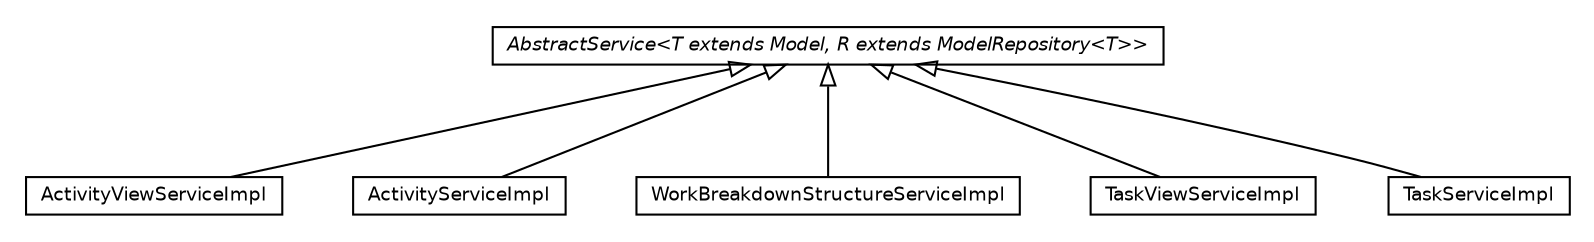 #!/usr/local/bin/dot
#
# Class diagram 
# Generated by UMLGraph version R5_6 (http://www.umlgraph.org/)
#

digraph G {
	edge [fontname="Helvetica",fontsize=10,labelfontname="Helvetica",labelfontsize=10];
	node [fontname="Helvetica",fontsize=10,shape=plaintext];
	nodesep=0.25;
	ranksep=0.5;
	// net.ljcomputing.sr.service.impl.ActivityViewServiceImpl
	c1293 [label=<<table title="net.ljcomputing.sr.service.impl.ActivityViewServiceImpl" border="0" cellborder="1" cellspacing="0" cellpadding="2" port="p" href="./ActivityViewServiceImpl.html">
		<tr><td><table border="0" cellspacing="0" cellpadding="1">
<tr><td align="center" balign="center"> ActivityViewServiceImpl </td></tr>
		</table></td></tr>
		</table>>, URL="./ActivityViewServiceImpl.html", fontname="Helvetica", fontcolor="black", fontsize=9.0];
	// net.ljcomputing.sr.service.impl.ActivityServiceImpl
	c1294 [label=<<table title="net.ljcomputing.sr.service.impl.ActivityServiceImpl" border="0" cellborder="1" cellspacing="0" cellpadding="2" port="p" href="./ActivityServiceImpl.html">
		<tr><td><table border="0" cellspacing="0" cellpadding="1">
<tr><td align="center" balign="center"> ActivityServiceImpl </td></tr>
		</table></td></tr>
		</table>>, URL="./ActivityServiceImpl.html", fontname="Helvetica", fontcolor="black", fontsize=9.0];
	// net.ljcomputing.sr.service.impl.WorkBreakdownStructureServiceImpl
	c1295 [label=<<table title="net.ljcomputing.sr.service.impl.WorkBreakdownStructureServiceImpl" border="0" cellborder="1" cellspacing="0" cellpadding="2" port="p" href="./WorkBreakdownStructureServiceImpl.html">
		<tr><td><table border="0" cellspacing="0" cellpadding="1">
<tr><td align="center" balign="center"> WorkBreakdownStructureServiceImpl </td></tr>
		</table></td></tr>
		</table>>, URL="./WorkBreakdownStructureServiceImpl.html", fontname="Helvetica", fontcolor="black", fontsize=9.0];
	// net.ljcomputing.sr.service.impl.TaskViewServiceImpl
	c1296 [label=<<table title="net.ljcomputing.sr.service.impl.TaskViewServiceImpl" border="0" cellborder="1" cellspacing="0" cellpadding="2" port="p" href="./TaskViewServiceImpl.html">
		<tr><td><table border="0" cellspacing="0" cellpadding="1">
<tr><td align="center" balign="center"> TaskViewServiceImpl </td></tr>
		</table></td></tr>
		</table>>, URL="./TaskViewServiceImpl.html", fontname="Helvetica", fontcolor="black", fontsize=9.0];
	// net.ljcomputing.sr.service.impl.TaskServiceImpl
	c1297 [label=<<table title="net.ljcomputing.sr.service.impl.TaskServiceImpl" border="0" cellborder="1" cellspacing="0" cellpadding="2" port="p" href="./TaskServiceImpl.html">
		<tr><td><table border="0" cellspacing="0" cellpadding="1">
<tr><td align="center" balign="center"> TaskServiceImpl </td></tr>
		</table></td></tr>
		</table>>, URL="./TaskServiceImpl.html", fontname="Helvetica", fontcolor="black", fontsize=9.0];
	// net.ljcomputing.sr.service.impl.AbstractService<T extends net.ljcomputing.sr.model.Model, R extends net.ljcomputing.sr.repository.impl.ModelRepository<T>>
	c1298 [label=<<table title="net.ljcomputing.sr.service.impl.AbstractService" border="0" cellborder="1" cellspacing="0" cellpadding="2" port="p" href="./AbstractService.html">
		<tr><td><table border="0" cellspacing="0" cellpadding="1">
<tr><td align="center" balign="center"><font face="Helvetica-Oblique"> AbstractService&lt;T extends Model, R extends ModelRepository&lt;T&gt;&gt; </font></td></tr>
		</table></td></tr>
		</table>>, URL="./AbstractService.html", fontname="Helvetica", fontcolor="black", fontsize=9.0];
	//net.ljcomputing.sr.service.impl.ActivityViewServiceImpl extends net.ljcomputing.sr.service.impl.AbstractService<net.ljcomputing.sr.model.ActivityViewModel, net.ljcomputing.sr.repository.impl.ActivityViewModelRepositoryImpl>
	c1298:p -> c1293:p [dir=back,arrowtail=empty];
	//net.ljcomputing.sr.service.impl.ActivityServiceImpl extends net.ljcomputing.sr.service.impl.AbstractService<net.ljcomputing.sr.model.Activity, net.ljcomputing.sr.repository.impl.ActivityRepositoryImpl>
	c1298:p -> c1294:p [dir=back,arrowtail=empty];
	//net.ljcomputing.sr.service.impl.WorkBreakdownStructureServiceImpl extends net.ljcomputing.sr.service.impl.AbstractService<net.ljcomputing.sr.model.WorkBreakdownStructure, net.ljcomputing.sr.repository.impl.WorkBreakdownStructureRepositoryImpl>
	c1298:p -> c1295:p [dir=back,arrowtail=empty];
	//net.ljcomputing.sr.service.impl.TaskViewServiceImpl extends net.ljcomputing.sr.service.impl.AbstractService<net.ljcomputing.sr.model.TaskViewModel, net.ljcomputing.sr.repository.impl.TaskViewModelRepositoryImpl>
	c1298:p -> c1296:p [dir=back,arrowtail=empty];
	//net.ljcomputing.sr.service.impl.TaskServiceImpl extends net.ljcomputing.sr.service.impl.AbstractService<net.ljcomputing.sr.model.Task, net.ljcomputing.sr.repository.impl.TaskRepositoryImpl>
	c1298:p -> c1297:p [dir=back,arrowtail=empty];
}

